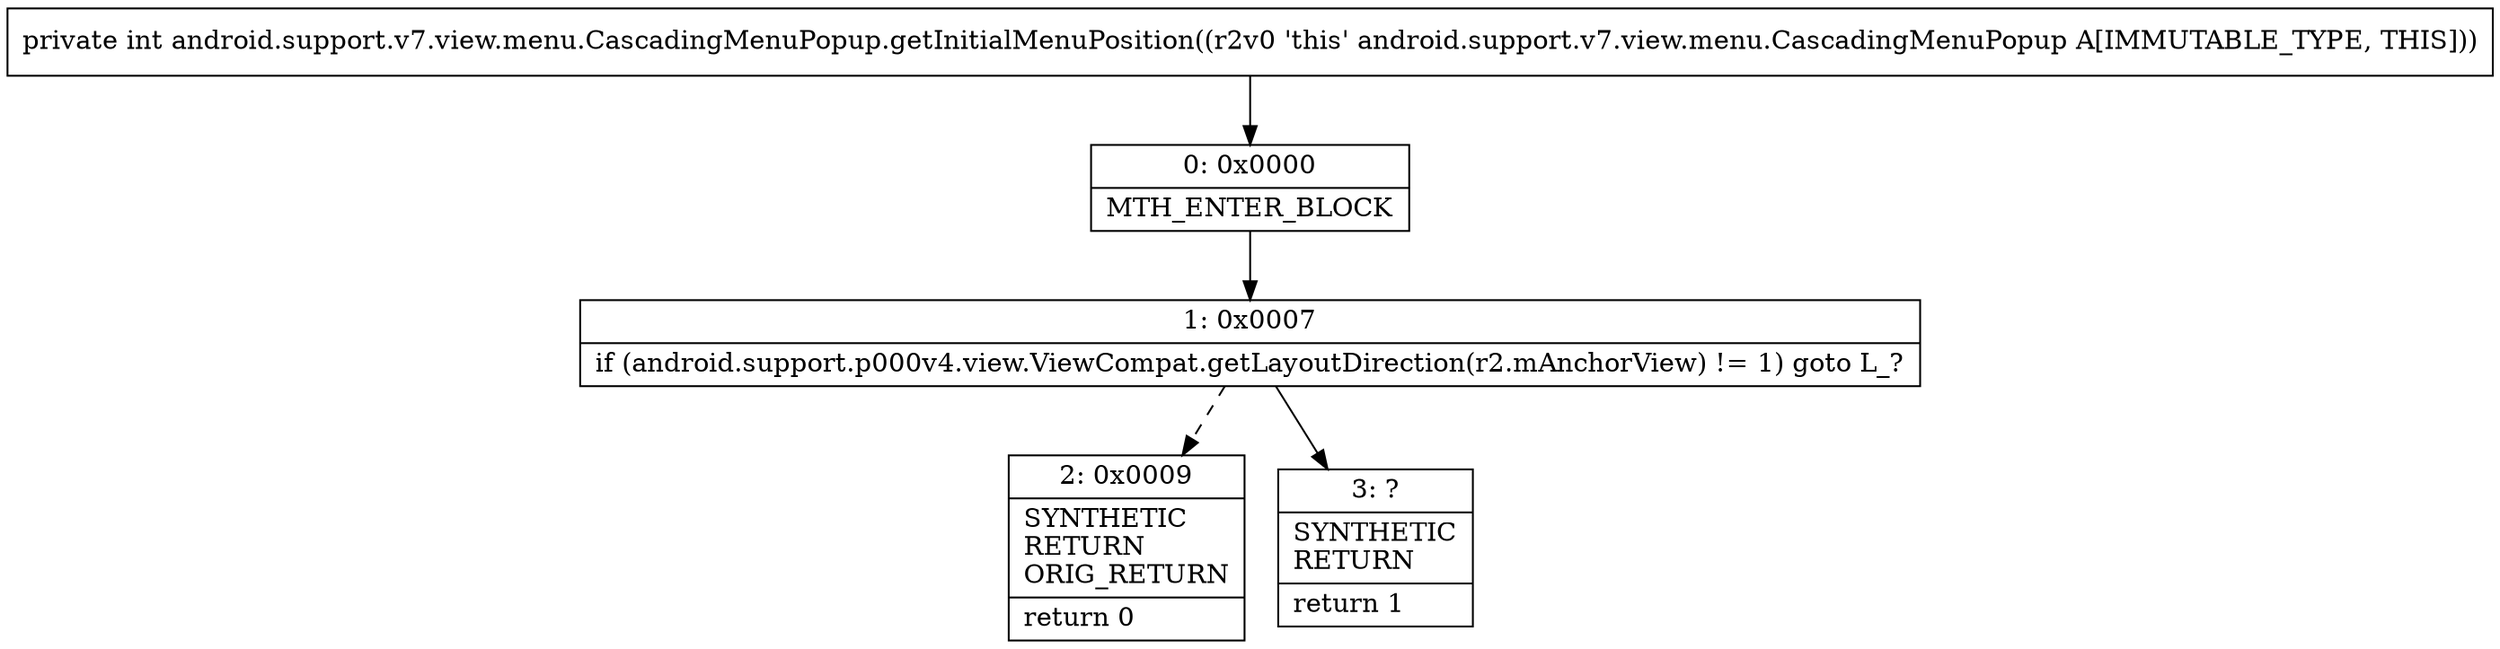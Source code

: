 digraph "CFG forandroid.support.v7.view.menu.CascadingMenuPopup.getInitialMenuPosition()I" {
Node_0 [shape=record,label="{0\:\ 0x0000|MTH_ENTER_BLOCK\l}"];
Node_1 [shape=record,label="{1\:\ 0x0007|if (android.support.p000v4.view.ViewCompat.getLayoutDirection(r2.mAnchorView) != 1) goto L_?\l}"];
Node_2 [shape=record,label="{2\:\ 0x0009|SYNTHETIC\lRETURN\lORIG_RETURN\l|return 0\l}"];
Node_3 [shape=record,label="{3\:\ ?|SYNTHETIC\lRETURN\l|return 1\l}"];
MethodNode[shape=record,label="{private int android.support.v7.view.menu.CascadingMenuPopup.getInitialMenuPosition((r2v0 'this' android.support.v7.view.menu.CascadingMenuPopup A[IMMUTABLE_TYPE, THIS])) }"];
MethodNode -> Node_0;
Node_0 -> Node_1;
Node_1 -> Node_2[style=dashed];
Node_1 -> Node_3;
}

